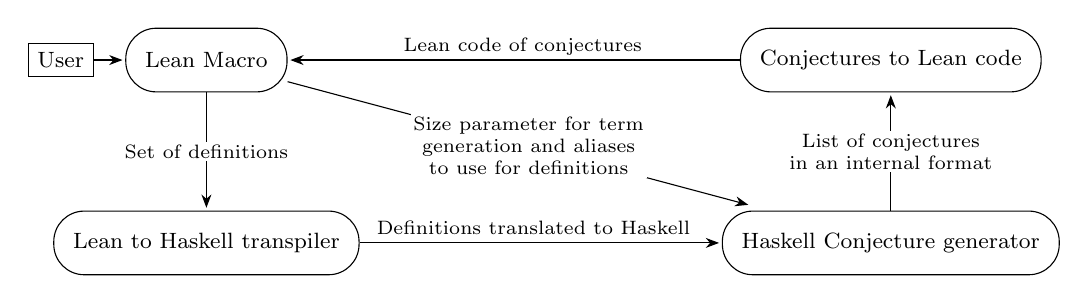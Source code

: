 \begin{tikzpicture}[node distance=1.5 and 4.6, font=\footnotesize, ->, >={Stealth[sep]}]
  \tikzstyle{module} = [rectangle, draw, rounded corners=11, inner sep=7, minimum height=23]
  \tikzstyle{desc} = [font=\scriptsize, inner sep=1]
  \tikzstyle{desco} = [desc, pos=0.5, align=center, fill=white]
  \tikzstyle{desca} = [desc, pos=0.48, above=0.4ex]

  \node[module]  (lm)  {Lean Macro};
  \node[draw, left =0.4 of lm] (us)  {User};
  \node[module, below =of lm]      (l2h) {Lean to Haskell transpiler};
  \node[module, right =of l2h]     (cg)  {Haskell Conjecture generator};
  \node[module, above =of cg]      (h2l) {Conjectures to Lean code};

  \draw              (us)  -- (lm);
  \draw[shorten >=7] (lm)  -- (cg)  node[desco] {Size parameter for term \\ generation and aliases \\ to use for definitions};
  \draw              (lm)  -- (l2h) node[desco] {Set of definitions};
  \draw              (l2h) -- (cg)  node[desca] {Definitions translated to Haskell};
  \draw              (cg)  -- (h2l) node[desco] {List of conjectures \\ in an internal format};
  \draw              (h2l) -- (lm)  node[desca] {\raisebox{0pt}[\height][0pt]{Lean code of conjectures}};
\end{tikzpicture}
